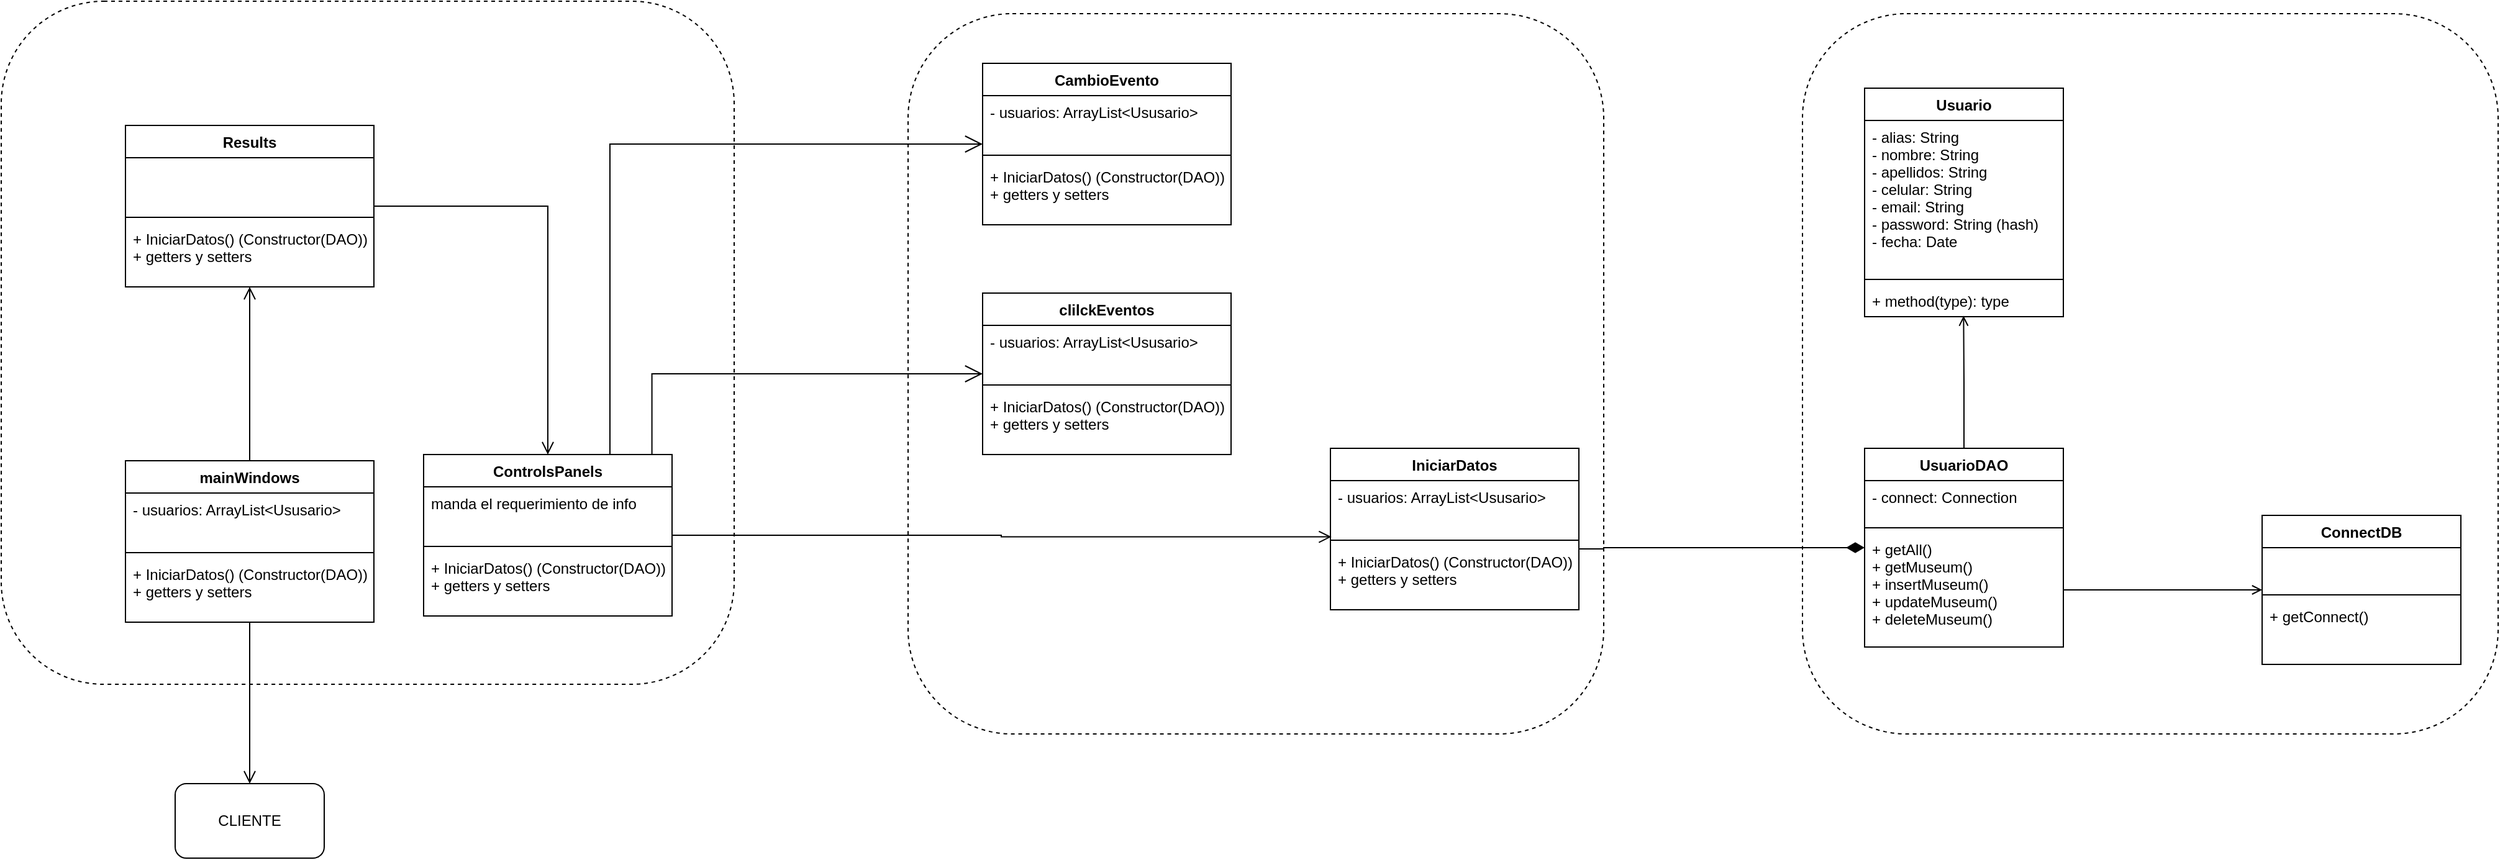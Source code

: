 <mxfile version="14.7.4" type="embed"><diagram id="3E4O7sRhSfkeFbHuLnJs" name="Página-1"><mxGraphModel dx="3056" dy="718" grid="1" gridSize="10" guides="1" tooltips="1" connect="1" arrows="1" fold="1" page="1" pageScale="1" pageWidth="827" pageHeight="1169" math="0" shadow="0"><root><mxCell id="0"/><mxCell id="1" parent="0"/><mxCell id="22" value="" style="rounded=1;whiteSpace=wrap;html=1;dashed=1;" parent="1" vertex="1"><mxGeometry x="-690" y="100" width="560" height="580" as="geometry"/></mxCell><mxCell id="23" value="" style="group" parent="1" vertex="1" connectable="0"><mxGeometry x="30" y="100" width="560" height="580" as="geometry"/></mxCell><mxCell id="21" value="" style="rounded=1;whiteSpace=wrap;html=1;dashed=1;" parent="23" vertex="1"><mxGeometry width="560" height="580" as="geometry"/></mxCell><mxCell id="2" value="Usuario" style="swimlane;fontStyle=1;align=center;verticalAlign=top;childLayout=stackLayout;horizontal=1;startSize=26;horizontalStack=0;resizeParent=1;resizeParentMax=0;resizeLast=0;collapsible=1;marginBottom=0;" parent="23" vertex="1"><mxGeometry x="50" y="60" width="160" height="184" as="geometry"/></mxCell><mxCell id="3" value="- alias: String&#10;- nombre: String&#10;- apellidos: String&#10;- celular: String&#10;- email: String&#10;- password: String (hash)&#10;- fecha: Date" style="text;strokeColor=none;fillColor=none;align=left;verticalAlign=top;spacingLeft=4;spacingRight=4;overflow=hidden;rotatable=0;points=[[0,0.5],[1,0.5]];portConstraint=eastwest;" parent="2" vertex="1"><mxGeometry y="26" width="160" height="124" as="geometry"/></mxCell><mxCell id="4" value="" style="line;strokeWidth=1;fillColor=none;align=left;verticalAlign=middle;spacingTop=-1;spacingLeft=3;spacingRight=3;rotatable=0;labelPosition=right;points=[];portConstraint=eastwest;" parent="2" vertex="1"><mxGeometry y="150" width="160" height="8" as="geometry"/></mxCell><mxCell id="5" value="+ method(type): type" style="text;strokeColor=none;fillColor=none;align=left;verticalAlign=top;spacingLeft=4;spacingRight=4;overflow=hidden;rotatable=0;points=[[0,0.5],[1,0.5]];portConstraint=eastwest;" parent="2" vertex="1"><mxGeometry y="158" width="160" height="26" as="geometry"/></mxCell><mxCell id="20" style="edgeStyle=orthogonalEdgeStyle;rounded=0;orthogonalLoop=1;jettySize=auto;html=1;entryX=0.498;entryY=0.973;entryDx=0;entryDy=0;entryPerimeter=0;startArrow=none;startFill=0;endArrow=open;endFill=0;" parent="23" source="10" target="5" edge="1"><mxGeometry relative="1" as="geometry"/></mxCell><mxCell id="10" value="UsuarioDAO" style="swimlane;fontStyle=1;align=center;verticalAlign=top;childLayout=stackLayout;horizontal=1;startSize=26;horizontalStack=0;resizeParent=1;resizeParentMax=0;resizeLast=0;collapsible=1;marginBottom=0;" parent="23" vertex="1"><mxGeometry x="50" y="350" width="160" height="160" as="geometry"/></mxCell><mxCell id="11" value="- connect: Connection" style="text;strokeColor=none;fillColor=none;align=left;verticalAlign=top;spacingLeft=4;spacingRight=4;overflow=hidden;rotatable=0;points=[[0,0.5],[1,0.5]];portConstraint=eastwest;" parent="10" vertex="1"><mxGeometry y="26" width="160" height="34" as="geometry"/></mxCell><mxCell id="12" value="" style="line;strokeWidth=1;fillColor=none;align=left;verticalAlign=middle;spacingTop=-1;spacingLeft=3;spacingRight=3;rotatable=0;labelPosition=right;points=[];portConstraint=eastwest;" parent="10" vertex="1"><mxGeometry y="60" width="160" height="8" as="geometry"/></mxCell><mxCell id="13" value="+ getAll()&#10;+ getMuseum()&#10;+ insertMuseum()&#10;+ updateMuseum()&#10;+ deleteMuseum()" style="text;strokeColor=none;fillColor=none;align=left;verticalAlign=top;spacingLeft=4;spacingRight=4;overflow=hidden;rotatable=0;points=[[0,0.5],[1,0.5]];portConstraint=eastwest;" parent="10" vertex="1"><mxGeometry y="68" width="160" height="92" as="geometry"/></mxCell><mxCell id="19" style="edgeStyle=orthogonalEdgeStyle;rounded=0;orthogonalLoop=1;jettySize=auto;html=1;endArrow=none;endFill=0;startArrow=open;startFill=0;" parent="23" source="14" target="13" edge="1"><mxGeometry relative="1" as="geometry"/></mxCell><mxCell id="14" value="ConnectDB" style="swimlane;fontStyle=1;align=center;verticalAlign=top;childLayout=stackLayout;horizontal=1;startSize=26;horizontalStack=0;resizeParent=1;resizeParentMax=0;resizeLast=0;collapsible=1;marginBottom=0;" parent="23" vertex="1"><mxGeometry x="370" y="404" width="160" height="120" as="geometry"/></mxCell><mxCell id="15" value=" " style="text;strokeColor=none;fillColor=none;align=left;verticalAlign=top;spacingLeft=4;spacingRight=4;overflow=hidden;rotatable=0;points=[[0,0.5],[1,0.5]];portConstraint=eastwest;" parent="14" vertex="1"><mxGeometry y="26" width="160" height="34" as="geometry"/></mxCell><mxCell id="16" value="" style="line;strokeWidth=1;fillColor=none;align=left;verticalAlign=middle;spacingTop=-1;spacingLeft=3;spacingRight=3;rotatable=0;labelPosition=right;points=[];portConstraint=eastwest;" parent="14" vertex="1"><mxGeometry y="60" width="160" height="8" as="geometry"/></mxCell><mxCell id="17" value="+ getConnect()" style="text;strokeColor=none;fillColor=none;align=left;verticalAlign=top;spacingLeft=4;spacingRight=4;overflow=hidden;rotatable=0;points=[[0,0.5],[1,0.5]];portConstraint=eastwest;" parent="14" vertex="1"><mxGeometry y="68" width="160" height="52" as="geometry"/></mxCell><mxCell id="24" value="" style="rounded=1;whiteSpace=wrap;html=1;dashed=1;" parent="1" vertex="1"><mxGeometry x="-1420" y="90" width="590" height="550" as="geometry"/></mxCell><mxCell id="25" style="edgeStyle=orthogonalEdgeStyle;rounded=0;orthogonalLoop=1;jettySize=auto;html=1;startArrow=diamondThin;startFill=1;endArrow=none;endFill=0;entryX=1;entryY=0.526;entryDx=0;entryDy=0;entryPerimeter=0;jumpSize=10;endSize=8;startSize=12;" parent="1" source="10" target="27" edge="1"><mxGeometry relative="1" as="geometry"><mxPoint x="-160" y="530" as="targetPoint"/><Array as="points"><mxPoint x="-130" y="530"/><mxPoint x="-130" y="531"/></Array></mxGeometry></mxCell><mxCell id="26" value="IniciarDatos" style="swimlane;fontStyle=1;align=center;verticalAlign=top;childLayout=stackLayout;horizontal=1;startSize=26;horizontalStack=0;resizeParent=1;resizeParentMax=0;resizeLast=0;collapsible=1;marginBottom=0;" parent="1" vertex="1"><mxGeometry x="-350" y="450" width="200" height="130" as="geometry"/></mxCell><mxCell id="27" value="- usuarios: ArrayList&lt;Ususario&gt;" style="text;strokeColor=none;fillColor=none;align=left;verticalAlign=top;spacingLeft=4;spacingRight=4;overflow=hidden;rotatable=0;points=[[0,0.5],[1,0.5]];portConstraint=eastwest;" parent="26" vertex="1"><mxGeometry y="26" width="200" height="44" as="geometry"/></mxCell><mxCell id="28" value="" style="line;strokeWidth=1;fillColor=none;align=left;verticalAlign=middle;spacingTop=-1;spacingLeft=3;spacingRight=3;rotatable=0;labelPosition=right;points=[];portConstraint=eastwest;" parent="26" vertex="1"><mxGeometry y="70" width="200" height="8" as="geometry"/></mxCell><mxCell id="29" value="+ IniciarDatos() (Constructor(DAO))&#10;+ getters y setters" style="text;strokeColor=none;fillColor=none;align=left;verticalAlign=top;spacingLeft=4;spacingRight=4;overflow=hidden;rotatable=0;points=[[0,0.5],[1,0.5]];portConstraint=eastwest;" parent="26" vertex="1"><mxGeometry y="78" width="200" height="52" as="geometry"/></mxCell><mxCell id="42" style="edgeStyle=orthogonalEdgeStyle;rounded=0;jumpSize=10;orthogonalLoop=1;jettySize=auto;html=1;entryX=0.5;entryY=1;entryDx=0;entryDy=0;entryPerimeter=0;startArrow=none;startFill=0;endArrow=open;endFill=0;startSize=12;endSize=8;" parent="1" source="30" target="41" edge="1"><mxGeometry relative="1" as="geometry"/></mxCell><mxCell id="71" style="edgeStyle=orthogonalEdgeStyle;rounded=0;jumpSize=10;orthogonalLoop=1;jettySize=auto;html=1;startArrow=none;startFill=0;endArrow=open;endFill=0;startSize=12;endSize=8;entryX=0.5;entryY=0;entryDx=0;entryDy=0;" parent="1" source="30" target="72" edge="1"><mxGeometry relative="1" as="geometry"><mxPoint x="-1490" y="1016.667" as="targetPoint"/></mxGeometry></mxCell><mxCell id="30" value="mainWindows" style="swimlane;fontStyle=1;align=center;verticalAlign=top;childLayout=stackLayout;horizontal=1;startSize=26;horizontalStack=0;resizeParent=1;resizeParentMax=0;resizeLast=0;collapsible=1;marginBottom=0;" parent="1" vertex="1"><mxGeometry x="-1320" y="460" width="200" height="130" as="geometry"/></mxCell><mxCell id="31" value="- usuarios: ArrayList&lt;Ususario&gt;" style="text;strokeColor=none;fillColor=none;align=left;verticalAlign=top;spacingLeft=4;spacingRight=4;overflow=hidden;rotatable=0;points=[[0,0.5],[1,0.5]];portConstraint=eastwest;" parent="30" vertex="1"><mxGeometry y="26" width="200" height="44" as="geometry"/></mxCell><mxCell id="32" value="" style="line;strokeWidth=1;fillColor=none;align=left;verticalAlign=middle;spacingTop=-1;spacingLeft=3;spacingRight=3;rotatable=0;labelPosition=right;points=[];portConstraint=eastwest;" parent="30" vertex="1"><mxGeometry y="70" width="200" height="8" as="geometry"/></mxCell><mxCell id="33" value="+ IniciarDatos() (Constructor(DAO))&#10;+ getters y setters" style="text;strokeColor=none;fillColor=none;align=left;verticalAlign=top;spacingLeft=4;spacingRight=4;overflow=hidden;rotatable=0;points=[[0,0.5],[1,0.5]];portConstraint=eastwest;" parent="30" vertex="1"><mxGeometry y="78" width="200" height="52" as="geometry"/></mxCell><mxCell id="70" style="edgeStyle=orthogonalEdgeStyle;rounded=0;jumpSize=10;orthogonalLoop=1;jettySize=auto;html=1;startArrow=none;startFill=0;endArrow=open;endFill=0;startSize=12;endSize=8;" parent="1" source="38" target="43" edge="1"><mxGeometry relative="1" as="geometry"/></mxCell><mxCell id="38" value="Results" style="swimlane;fontStyle=1;align=center;verticalAlign=top;childLayout=stackLayout;horizontal=1;startSize=26;horizontalStack=0;resizeParent=1;resizeParentMax=0;resizeLast=0;collapsible=1;marginBottom=0;" parent="1" vertex="1"><mxGeometry x="-1320" y="190" width="200" height="130" as="geometry"/></mxCell><mxCell id="39" value=" " style="text;strokeColor=none;fillColor=none;align=left;verticalAlign=top;spacingLeft=4;spacingRight=4;overflow=hidden;rotatable=0;points=[[0,0.5],[1,0.5]];portConstraint=eastwest;" parent="38" vertex="1"><mxGeometry y="26" width="200" height="44" as="geometry"/></mxCell><mxCell id="40" value="" style="line;strokeWidth=1;fillColor=none;align=left;verticalAlign=middle;spacingTop=-1;spacingLeft=3;spacingRight=3;rotatable=0;labelPosition=right;points=[];portConstraint=eastwest;" parent="38" vertex="1"><mxGeometry y="70" width="200" height="8" as="geometry"/></mxCell><mxCell id="41" value="+ IniciarDatos() (Constructor(DAO))&#10;+ getters y setters" style="text;strokeColor=none;fillColor=none;align=left;verticalAlign=top;spacingLeft=4;spacingRight=4;overflow=hidden;rotatable=0;points=[[0,0.5],[1,0.5]];portConstraint=eastwest;" parent="38" vertex="1"><mxGeometry y="78" width="200" height="52" as="geometry"/></mxCell><mxCell id="47" style="edgeStyle=orthogonalEdgeStyle;rounded=0;jumpSize=10;orthogonalLoop=1;jettySize=auto;html=1;entryX=0.004;entryY=1.029;entryDx=0;entryDy=0;entryPerimeter=0;startArrow=none;startFill=0;endArrow=open;endFill=0;startSize=12;endSize=8;" parent="1" source="43" target="27" edge="1"><mxGeometry relative="1" as="geometry"/></mxCell><mxCell id="43" value="ControlsPanels" style="swimlane;fontStyle=1;align=center;verticalAlign=top;childLayout=stackLayout;horizontal=1;startSize=26;horizontalStack=0;resizeParent=1;resizeParentMax=0;resizeLast=0;collapsible=1;marginBottom=0;" parent="1" vertex="1"><mxGeometry x="-1080" y="455" width="200" height="130" as="geometry"/></mxCell><mxCell id="44" value="manda el requerimiento de info" style="text;strokeColor=none;fillColor=none;align=left;verticalAlign=top;spacingLeft=4;spacingRight=4;overflow=hidden;rotatable=0;points=[[0,0.5],[1,0.5]];portConstraint=eastwest;" parent="43" vertex="1"><mxGeometry y="26" width="200" height="44" as="geometry"/></mxCell><mxCell id="45" value="" style="line;strokeWidth=1;fillColor=none;align=left;verticalAlign=middle;spacingTop=-1;spacingLeft=3;spacingRight=3;rotatable=0;labelPosition=right;points=[];portConstraint=eastwest;" parent="43" vertex="1"><mxGeometry y="70" width="200" height="8" as="geometry"/></mxCell><mxCell id="46" value="+ IniciarDatos() (Constructor(DAO))&#10;+ getters y setters" style="text;strokeColor=none;fillColor=none;align=left;verticalAlign=top;spacingLeft=4;spacingRight=4;overflow=hidden;rotatable=0;points=[[0,0.5],[1,0.5]];portConstraint=eastwest;" parent="43" vertex="1"><mxGeometry y="78" width="200" height="52" as="geometry"/></mxCell><mxCell id="64" style="edgeStyle=orthogonalEdgeStyle;rounded=0;jumpSize=10;orthogonalLoop=1;jettySize=auto;html=1;entryX=0.75;entryY=0;entryDx=0;entryDy=0;startArrow=open;startFill=0;endArrow=none;endFill=0;startSize=12;endSize=8;" parent="1" source="52" target="43" edge="1"><mxGeometry relative="1" as="geometry"/></mxCell><mxCell id="52" value="CambioEvento" style="swimlane;fontStyle=1;align=center;verticalAlign=top;childLayout=stackLayout;horizontal=1;startSize=26;horizontalStack=0;resizeParent=1;resizeParentMax=0;resizeLast=0;collapsible=1;marginBottom=0;" parent="1" vertex="1"><mxGeometry x="-630" y="140" width="200" height="130" as="geometry"/></mxCell><mxCell id="53" value="- usuarios: ArrayList&lt;Ususario&gt;" style="text;strokeColor=none;fillColor=none;align=left;verticalAlign=top;spacingLeft=4;spacingRight=4;overflow=hidden;rotatable=0;points=[[0,0.5],[1,0.5]];portConstraint=eastwest;" parent="52" vertex="1"><mxGeometry y="26" width="200" height="44" as="geometry"/></mxCell><mxCell id="54" value="" style="line;strokeWidth=1;fillColor=none;align=left;verticalAlign=middle;spacingTop=-1;spacingLeft=3;spacingRight=3;rotatable=0;labelPosition=right;points=[];portConstraint=eastwest;" parent="52" vertex="1"><mxGeometry y="70" width="200" height="8" as="geometry"/></mxCell><mxCell id="55" value="+ IniciarDatos() (Constructor(DAO))&#10;+ getters y setters" style="text;strokeColor=none;fillColor=none;align=left;verticalAlign=top;spacingLeft=4;spacingRight=4;overflow=hidden;rotatable=0;points=[[0,0.5],[1,0.5]];portConstraint=eastwest;" parent="52" vertex="1"><mxGeometry y="78" width="200" height="52" as="geometry"/></mxCell><mxCell id="65" style="edgeStyle=orthogonalEdgeStyle;rounded=0;jumpSize=10;orthogonalLoop=1;jettySize=auto;html=1;entryX=0.919;entryY=0.004;entryDx=0;entryDy=0;entryPerimeter=0;startArrow=open;startFill=0;endArrow=none;endFill=0;startSize=12;endSize=8;" parent="1" source="60" target="43" edge="1"><mxGeometry relative="1" as="geometry"/></mxCell><mxCell id="60" value="clilckEventos" style="swimlane;fontStyle=1;align=center;verticalAlign=top;childLayout=stackLayout;horizontal=1;startSize=26;horizontalStack=0;resizeParent=1;resizeParentMax=0;resizeLast=0;collapsible=1;marginBottom=0;" parent="1" vertex="1"><mxGeometry x="-630" y="325" width="200" height="130" as="geometry"/></mxCell><mxCell id="61" value="- usuarios: ArrayList&lt;Ususario&gt;" style="text;strokeColor=none;fillColor=none;align=left;verticalAlign=top;spacingLeft=4;spacingRight=4;overflow=hidden;rotatable=0;points=[[0,0.5],[1,0.5]];portConstraint=eastwest;" parent="60" vertex="1"><mxGeometry y="26" width="200" height="44" as="geometry"/></mxCell><mxCell id="62" value="" style="line;strokeWidth=1;fillColor=none;align=left;verticalAlign=middle;spacingTop=-1;spacingLeft=3;spacingRight=3;rotatable=0;labelPosition=right;points=[];portConstraint=eastwest;" parent="60" vertex="1"><mxGeometry y="70" width="200" height="8" as="geometry"/></mxCell><mxCell id="63" value="+ IniciarDatos() (Constructor(DAO))&#10;+ getters y setters" style="text;strokeColor=none;fillColor=none;align=left;verticalAlign=top;spacingLeft=4;spacingRight=4;overflow=hidden;rotatable=0;points=[[0,0.5],[1,0.5]];portConstraint=eastwest;" parent="60" vertex="1"><mxGeometry y="78" width="200" height="52" as="geometry"/></mxCell><mxCell id="72" value="CLIENTE" style="rounded=1;whiteSpace=wrap;html=1;" parent="1" vertex="1"><mxGeometry x="-1280" y="720" width="120" height="60" as="geometry"/></mxCell></root></mxGraphModel></diagram></mxfile>
